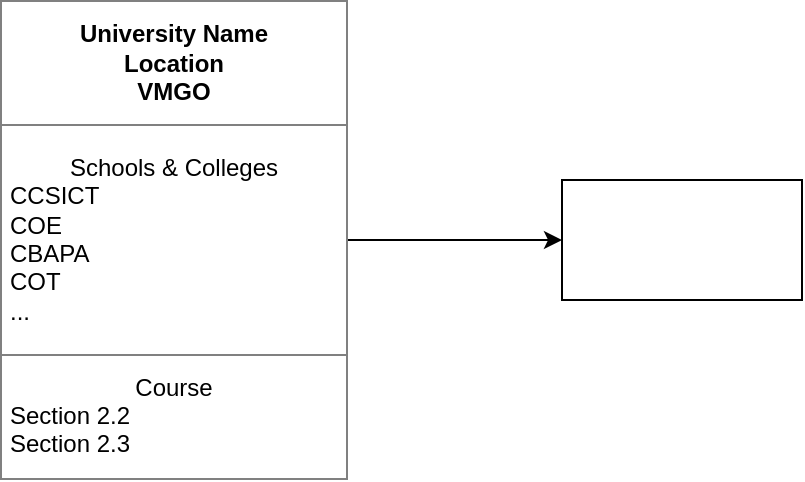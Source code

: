 <mxfile>
    <diagram id="X3ElJhWPlqHrkpv21Vuy" name="Page-1">
        <mxGraphModel dx="566" dy="337" grid="1" gridSize="10" guides="1" tooltips="1" connect="1" arrows="1" fold="1" page="1" pageScale="1" pageWidth="827" pageHeight="1169" math="0" shadow="0">
            <root>
                <mxCell id="0"/>
                <mxCell id="1" parent="0"/>
                <mxCell id="4" value="" style="edgeStyle=orthogonalEdgeStyle;rounded=0;orthogonalLoop=1;jettySize=auto;html=1;" edge="1" parent="1" source="2" target="3">
                    <mxGeometry relative="1" as="geometry"/>
                </mxCell>
                <mxCell id="2" value="&lt;table border=&quot;1&quot; width=&quot;100%&quot; cellpadding=&quot;4&quot; style=&quot;width: 100% ; height: 100% ; border-collapse: collapse&quot;&gt;&lt;tbody&gt;&lt;tr&gt;&lt;th align=&quot;center&quot;&gt;&lt;b&gt;University Name&lt;br&gt;Location&lt;br&gt;VMGO&lt;/b&gt;&lt;/th&gt;&lt;/tr&gt;&lt;tr&gt;&lt;td&gt;&lt;div style=&quot;text-align: center&quot;&gt;Schools &amp;amp; Colleges&lt;/div&gt;CCSICT&lt;br&gt;COE&lt;br&gt;CBAPA&lt;br&gt;COT&lt;br&gt;...&lt;/td&gt;&lt;/tr&gt;&lt;tr&gt;&lt;td&gt;&lt;div style=&quot;text-align: center&quot;&gt;&lt;span&gt;Course&lt;/span&gt;&lt;/div&gt;Section 2.2&lt;br&gt;Section 2.3&lt;/td&gt;&lt;/tr&gt;&lt;/tbody&gt;&lt;/table&gt;" style="text;html=1;strokeColor=none;fillColor=none;overflow=fill;" vertex="1" parent="1">
                    <mxGeometry x="400" y="200" width="174" height="240" as="geometry"/>
                </mxCell>
                <mxCell id="3" value="" style="whiteSpace=wrap;html=1;" vertex="1" parent="1">
                    <mxGeometry x="681" y="290" width="120" height="60" as="geometry"/>
                </mxCell>
            </root>
        </mxGraphModel>
    </diagram>
</mxfile>